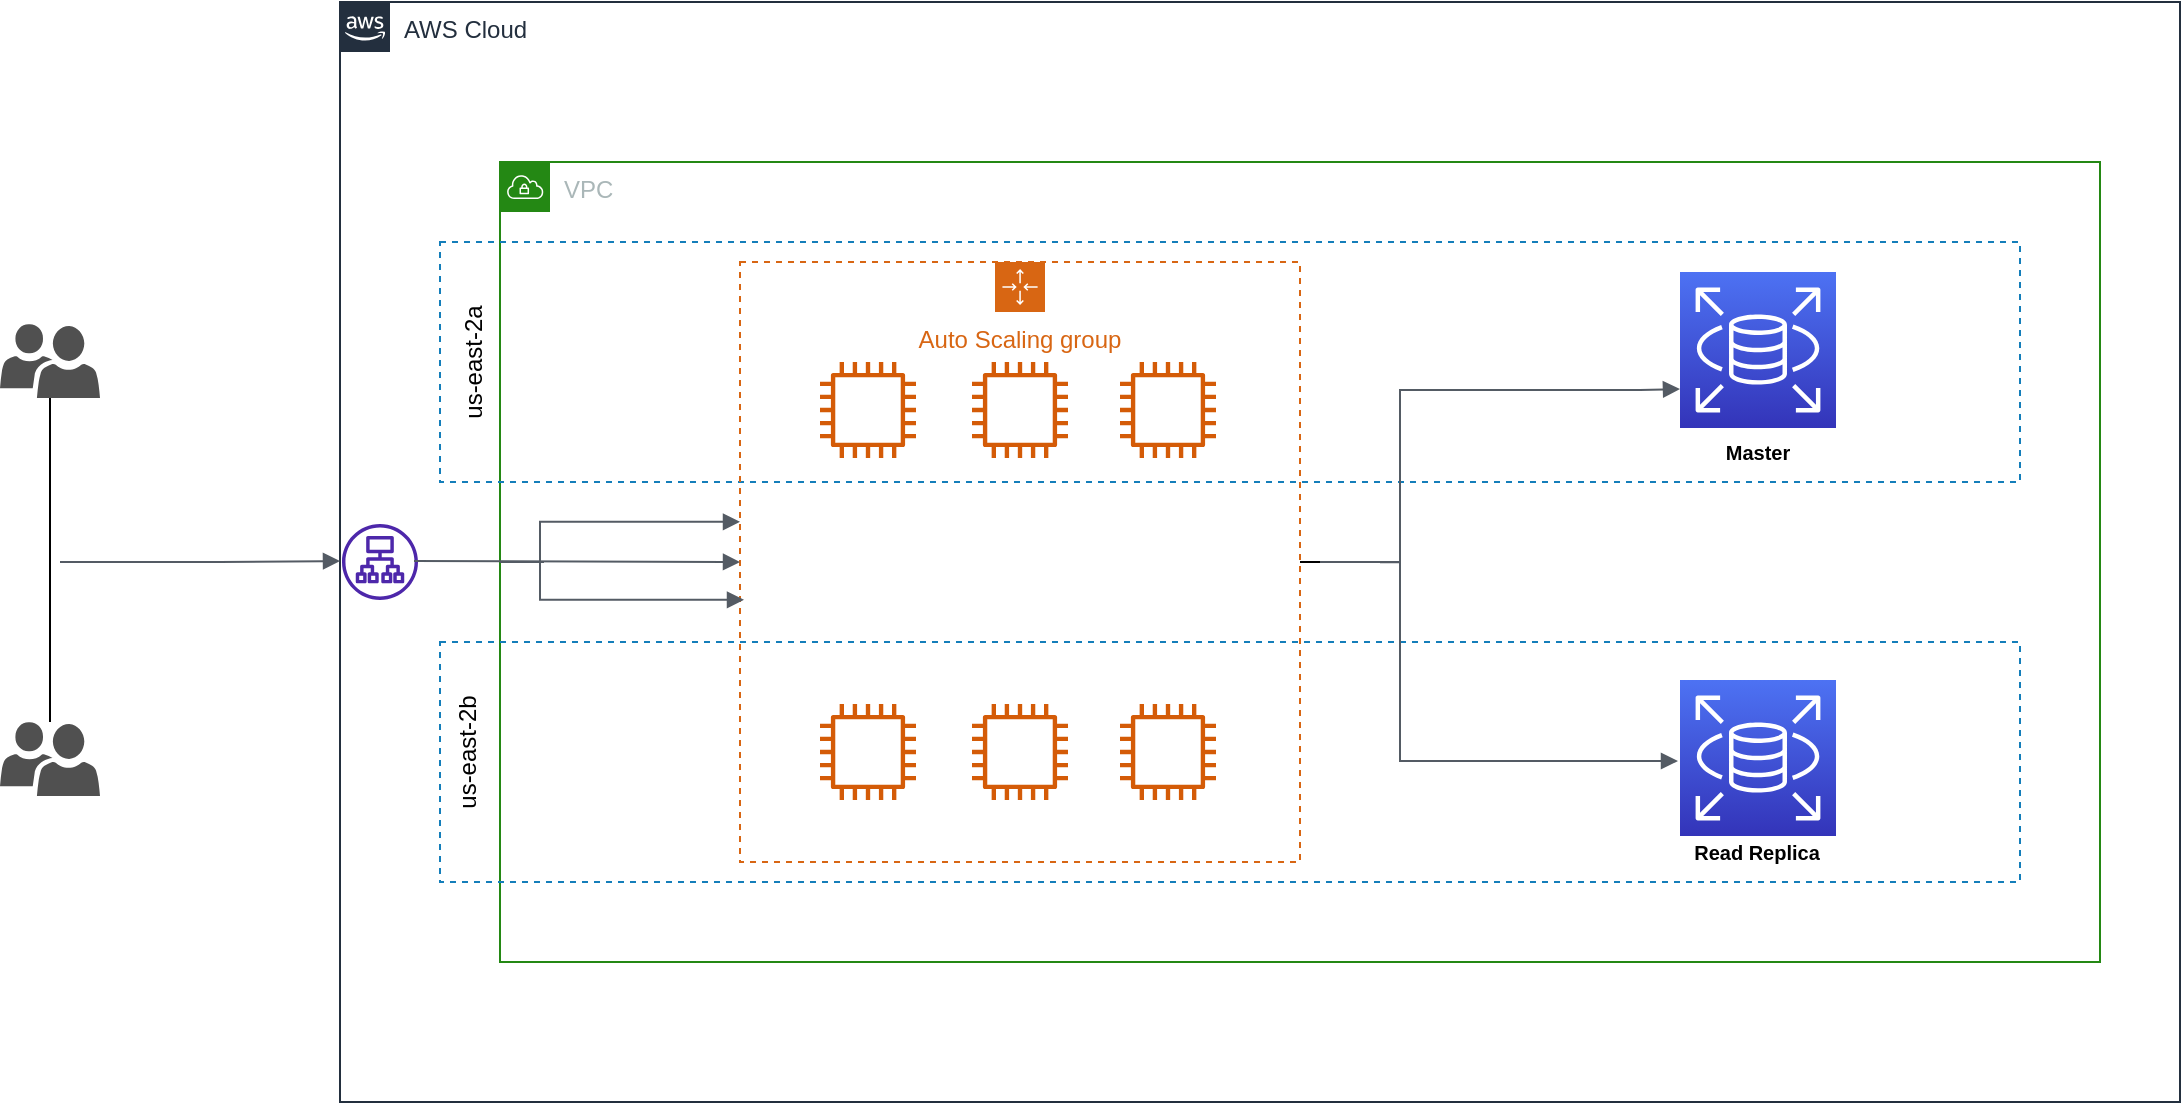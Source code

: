 <mxfile version="16.5.2" type="github">
  <diagram id="A64nWKHHeIHS6EwuJgOh" name="Page-1">
    <mxGraphModel dx="2272" dy="762" grid="1" gridSize="10" guides="1" tooltips="1" connect="1" arrows="1" fold="1" page="1" pageScale="1" pageWidth="850" pageHeight="1100" math="0" shadow="0">
      <root>
        <mxCell id="0" />
        <mxCell id="1" parent="0" />
        <mxCell id="QR1RpZ9JdszkffnDiXNk-1" value="AWS Cloud" style="points=[[0,0],[0.25,0],[0.5,0],[0.75,0],[1,0],[1,0.25],[1,0.5],[1,0.75],[1,1],[0.75,1],[0.5,1],[0.25,1],[0,1],[0,0.75],[0,0.5],[0,0.25]];outlineConnect=0;gradientColor=none;html=1;whiteSpace=wrap;fontSize=12;fontStyle=0;container=1;pointerEvents=0;collapsible=0;recursiveResize=0;shape=mxgraph.aws4.group;grIcon=mxgraph.aws4.group_aws_cloud_alt;strokeColor=#232F3E;fillColor=none;verticalAlign=top;align=left;spacingLeft=30;fontColor=#232F3E;dashed=0;" parent="1" vertex="1">
          <mxGeometry x="-80" y="80" width="920" height="550" as="geometry" />
        </mxCell>
        <mxCell id="QR1RpZ9JdszkffnDiXNk-7" value="" style="sketch=0;outlineConnect=0;fontColor=#232F3E;gradientColor=none;fillColor=#4D27AA;strokeColor=none;dashed=0;verticalLabelPosition=bottom;verticalAlign=top;align=center;html=1;fontSize=12;fontStyle=0;aspect=fixed;pointerEvents=1;shape=mxgraph.aws4.application_load_balancer;" parent="QR1RpZ9JdszkffnDiXNk-1" vertex="1">
          <mxGeometry x="1" y="261" width="38" height="38" as="geometry" />
        </mxCell>
        <mxCell id="QR1RpZ9JdszkffnDiXNk-2" value="VPC" style="points=[[0,0],[0.25,0],[0.5,0],[0.75,0],[1,0],[1,0.25],[1,0.5],[1,0.75],[1,1],[0.75,1],[0.5,1],[0.25,1],[0,1],[0,0.75],[0,0.5],[0,0.25]];outlineConnect=0;gradientColor=none;html=1;whiteSpace=wrap;fontSize=12;fontStyle=0;container=1;pointerEvents=0;collapsible=0;recursiveResize=0;shape=mxgraph.aws4.group;grIcon=mxgraph.aws4.group_vpc;strokeColor=#248814;fillColor=none;verticalAlign=top;align=left;spacingLeft=30;fontColor=#AAB7B8;dashed=0;" parent="1" vertex="1">
          <mxGeometry y="160" width="800" height="400" as="geometry" />
        </mxCell>
        <mxCell id="QR1RpZ9JdszkffnDiXNk-3" value="" style="fillColor=none;strokeColor=#147EBA;dashed=1;verticalAlign=top;fontStyle=0;fontColor=#147EBA;" parent="QR1RpZ9JdszkffnDiXNk-2" vertex="1">
          <mxGeometry x="-30" y="40" width="790" height="120" as="geometry" />
        </mxCell>
        <mxCell id="QR1RpZ9JdszkffnDiXNk-4" value="" style="fillColor=none;strokeColor=#147EBA;dashed=1;verticalAlign=top;fontStyle=0;fontColor=#147EBA;" parent="QR1RpZ9JdszkffnDiXNk-2" vertex="1">
          <mxGeometry x="-30" y="240" width="790" height="120" as="geometry" />
        </mxCell>
        <mxCell id="QR1RpZ9JdszkffnDiXNk-5" value="us-east-2a" style="text;html=1;strokeColor=none;fillColor=none;align=center;verticalAlign=middle;whiteSpace=wrap;rounded=0;rotation=-90;" parent="QR1RpZ9JdszkffnDiXNk-2" vertex="1">
          <mxGeometry x="-43" y="85" width="60" height="30" as="geometry" />
        </mxCell>
        <mxCell id="QR1RpZ9JdszkffnDiXNk-6" value="us-east-2b" style="text;html=1;strokeColor=none;fillColor=none;align=center;verticalAlign=middle;whiteSpace=wrap;rounded=0;rotation=-90;" parent="QR1RpZ9JdszkffnDiXNk-2" vertex="1">
          <mxGeometry x="-46" y="280" width="60" height="30" as="geometry" />
        </mxCell>
        <mxCell id="QR1RpZ9JdszkffnDiXNk-8" value="Auto Scaling group" style="points=[[0,0],[0.25,0],[0.5,0],[0.75,0],[1,0],[1,0.25],[1,0.5],[1,0.75],[1,1],[0.75,1],[0.5,1],[0.25,1],[0,1],[0,0.75],[0,0.5],[0,0.25]];outlineConnect=0;gradientColor=none;html=1;whiteSpace=wrap;fontSize=12;fontStyle=0;container=1;pointerEvents=0;collapsible=0;recursiveResize=0;shape=mxgraph.aws4.groupCenter;grIcon=mxgraph.aws4.group_auto_scaling_group;grStroke=1;strokeColor=#D86613;fillColor=none;verticalAlign=top;align=center;fontColor=#D86613;dashed=1;spacingTop=25;" parent="QR1RpZ9JdszkffnDiXNk-2" vertex="1">
          <mxGeometry x="120" y="50" width="280" height="300" as="geometry" />
        </mxCell>
        <mxCell id="QR1RpZ9JdszkffnDiXNk-10" value="" style="sketch=0;outlineConnect=0;fontColor=#232F3E;gradientColor=none;fillColor=#D45B07;strokeColor=none;dashed=0;verticalLabelPosition=bottom;verticalAlign=top;align=center;html=1;fontSize=12;fontStyle=0;aspect=fixed;pointerEvents=1;shape=mxgraph.aws4.instance2;" parent="QR1RpZ9JdszkffnDiXNk-8" vertex="1">
          <mxGeometry x="116" y="50" width="48" height="48" as="geometry" />
        </mxCell>
        <mxCell id="QR1RpZ9JdszkffnDiXNk-12" value="" style="sketch=0;outlineConnect=0;fontColor=#232F3E;gradientColor=none;fillColor=#D45B07;strokeColor=none;dashed=0;verticalLabelPosition=bottom;verticalAlign=top;align=center;html=1;fontSize=12;fontStyle=0;aspect=fixed;pointerEvents=1;shape=mxgraph.aws4.instance2;" parent="QR1RpZ9JdszkffnDiXNk-8" vertex="1">
          <mxGeometry x="40" y="221" width="48" height="48" as="geometry" />
        </mxCell>
        <mxCell id="QR1RpZ9JdszkffnDiXNk-13" value="" style="sketch=0;outlineConnect=0;fontColor=#232F3E;gradientColor=none;fillColor=#D45B07;strokeColor=none;dashed=0;verticalLabelPosition=bottom;verticalAlign=top;align=center;html=1;fontSize=12;fontStyle=0;aspect=fixed;pointerEvents=1;shape=mxgraph.aws4.instance2;" parent="QR1RpZ9JdszkffnDiXNk-8" vertex="1">
          <mxGeometry x="116" y="221" width="48" height="48" as="geometry" />
        </mxCell>
        <mxCell id="QR1RpZ9JdszkffnDiXNk-14" value="" style="sketch=0;outlineConnect=0;fontColor=#232F3E;gradientColor=none;fillColor=#D45B07;strokeColor=none;dashed=0;verticalLabelPosition=bottom;verticalAlign=top;align=center;html=1;fontSize=12;fontStyle=0;aspect=fixed;pointerEvents=1;shape=mxgraph.aws4.instance2;" parent="QR1RpZ9JdszkffnDiXNk-8" vertex="1">
          <mxGeometry x="190" y="221" width="48" height="48" as="geometry" />
        </mxCell>
        <mxCell id="QR1RpZ9JdszkffnDiXNk-9" value="" style="sketch=0;outlineConnect=0;fontColor=#232F3E;gradientColor=none;fillColor=#D45B07;strokeColor=none;dashed=0;verticalLabelPosition=bottom;verticalAlign=top;align=center;html=1;fontSize=12;fontStyle=0;aspect=fixed;pointerEvents=1;shape=mxgraph.aws4.instance2;" parent="QR1RpZ9JdszkffnDiXNk-2" vertex="1">
          <mxGeometry x="160" y="100" width="48" height="48" as="geometry" />
        </mxCell>
        <mxCell id="QR1RpZ9JdszkffnDiXNk-11" value="" style="sketch=0;outlineConnect=0;fontColor=#232F3E;gradientColor=none;fillColor=#D45B07;strokeColor=none;dashed=0;verticalLabelPosition=bottom;verticalAlign=top;align=center;html=1;fontSize=12;fontStyle=0;aspect=fixed;pointerEvents=1;shape=mxgraph.aws4.instance2;" parent="QR1RpZ9JdszkffnDiXNk-2" vertex="1">
          <mxGeometry x="310" y="100" width="48" height="48" as="geometry" />
        </mxCell>
        <mxCell id="QR1RpZ9JdszkffnDiXNk-17" value="" style="sketch=0;points=[[0,0,0],[0.25,0,0],[0.5,0,0],[0.75,0,0],[1,0,0],[0,1,0],[0.25,1,0],[0.5,1,0],[0.75,1,0],[1,1,0],[0,0.25,0],[0,0.5,0],[0,0.75,0],[1,0.25,0],[1,0.5,0],[1,0.75,0]];outlineConnect=0;fontColor=#232F3E;gradientColor=#4D72F3;gradientDirection=north;fillColor=#3334B9;strokeColor=#ffffff;dashed=0;verticalLabelPosition=bottom;verticalAlign=top;align=center;html=1;fontSize=12;fontStyle=0;aspect=fixed;shape=mxgraph.aws4.resourceIcon;resIcon=mxgraph.aws4.rds;" parent="QR1RpZ9JdszkffnDiXNk-2" vertex="1">
          <mxGeometry x="590" y="55" width="78" height="78" as="geometry" />
        </mxCell>
        <mxCell id="QR1RpZ9JdszkffnDiXNk-19" value="" style="sketch=0;points=[[0,0,0],[0.25,0,0],[0.5,0,0],[0.75,0,0],[1,0,0],[0,1,0],[0.25,1,0],[0.5,1,0],[0.75,1,0],[1,1,0],[0,0.25,0],[0,0.5,0],[0,0.75,0],[1,0.25,0],[1,0.5,0],[1,0.75,0]];outlineConnect=0;fontColor=#232F3E;gradientColor=#4D72F3;gradientDirection=north;fillColor=#3334B9;strokeColor=#ffffff;dashed=0;verticalLabelPosition=bottom;verticalAlign=top;align=center;html=1;fontSize=12;fontStyle=0;aspect=fixed;shape=mxgraph.aws4.resourceIcon;resIcon=mxgraph.aws4.rds;" parent="QR1RpZ9JdszkffnDiXNk-2" vertex="1">
          <mxGeometry x="590" y="259" width="78" height="78" as="geometry" />
        </mxCell>
        <mxCell id="QR1RpZ9JdszkffnDiXNk-20" value="&lt;b&gt;Master&lt;/b&gt;" style="text;html=1;strokeColor=none;fillColor=none;align=center;verticalAlign=middle;whiteSpace=wrap;rounded=0;fontSize=10;" parent="QR1RpZ9JdszkffnDiXNk-2" vertex="1">
          <mxGeometry x="599" y="130" width="60" height="30" as="geometry" />
        </mxCell>
        <mxCell id="QR1RpZ9JdszkffnDiXNk-22" value="Read Replica" style="text;html=1;strokeColor=none;fillColor=none;align=center;verticalAlign=middle;whiteSpace=wrap;rounded=0;fontSize=10;fontStyle=1" parent="QR1RpZ9JdszkffnDiXNk-2" vertex="1">
          <mxGeometry x="588" y="330" width="81" height="30" as="geometry" />
        </mxCell>
        <mxCell id="QR1RpZ9JdszkffnDiXNk-30" value="" style="edgeStyle=orthogonalEdgeStyle;html=1;endArrow=block;elbow=vertical;startArrow=none;endFill=1;strokeColor=#545B64;rounded=0;fontSize=10;entryX=0;entryY=0.5;entryDx=0;entryDy=0;" parent="QR1RpZ9JdszkffnDiXNk-2" target="QR1RpZ9JdszkffnDiXNk-8" edge="1">
          <mxGeometry width="100" relative="1" as="geometry">
            <mxPoint x="-43" y="199.5" as="sourcePoint" />
            <mxPoint x="57" y="199.5" as="targetPoint" />
          </mxGeometry>
        </mxCell>
        <mxCell id="QR1RpZ9JdszkffnDiXNk-38" value="" style="edgeStyle=orthogonalEdgeStyle;html=1;endArrow=block;elbow=vertical;startArrow=none;endFill=1;strokeColor=#545B64;rounded=0;fontSize=10;entryX=0;entryY=0.75;entryDx=0;entryDy=0;entryPerimeter=0;" parent="QR1RpZ9JdszkffnDiXNk-2" target="QR1RpZ9JdszkffnDiXNk-17" edge="1">
          <mxGeometry width="100" relative="1" as="geometry">
            <mxPoint x="440" y="200.1" as="sourcePoint" />
            <mxPoint x="570" y="120" as="targetPoint" />
            <Array as="points">
              <mxPoint x="450" y="200" />
              <mxPoint x="450" y="114" />
              <mxPoint x="570" y="114" />
            </Array>
          </mxGeometry>
        </mxCell>
        <mxCell id="QR1RpZ9JdszkffnDiXNk-23" value="" style="sketch=0;pointerEvents=1;shadow=0;dashed=0;html=1;strokeColor=none;labelPosition=center;verticalLabelPosition=bottom;verticalAlign=top;align=center;fillColor=#505050;shape=mxgraph.mscae.intune.user_group;fontSize=10;" parent="1" vertex="1">
          <mxGeometry x="-250" y="241" width="50" height="37" as="geometry" />
        </mxCell>
        <mxCell id="QR1RpZ9JdszkffnDiXNk-24" value="" style="sketch=0;pointerEvents=1;shadow=0;dashed=0;html=1;strokeColor=none;labelPosition=center;verticalLabelPosition=bottom;verticalAlign=top;align=center;fillColor=#505050;shape=mxgraph.mscae.intune.user_group;fontSize=10;" parent="1" vertex="1">
          <mxGeometry x="-250" y="440" width="50" height="37" as="geometry" />
        </mxCell>
        <mxCell id="QR1RpZ9JdszkffnDiXNk-26" value="" style="edgeStyle=orthogonalEdgeStyle;html=1;endArrow=block;elbow=vertical;startArrow=none;endFill=1;strokeColor=#545B64;rounded=0;fontSize=10;" parent="1" edge="1">
          <mxGeometry width="100" relative="1" as="geometry">
            <mxPoint x="-220" y="360" as="sourcePoint" />
            <mxPoint x="-80" y="359.5" as="targetPoint" />
            <Array as="points">
              <mxPoint x="-140" y="360" />
            </Array>
          </mxGeometry>
        </mxCell>
        <mxCell id="QR1RpZ9JdszkffnDiXNk-28" value="" style="endArrow=none;html=1;rounded=0;fontSize=10;entryX=0.5;entryY=1;entryDx=0;entryDy=0;entryPerimeter=0;" parent="1" target="QR1RpZ9JdszkffnDiXNk-23" edge="1">
          <mxGeometry width="50" height="50" relative="1" as="geometry">
            <mxPoint x="-225" y="360" as="sourcePoint" />
            <mxPoint x="-210" y="290" as="targetPoint" />
          </mxGeometry>
        </mxCell>
        <mxCell id="QR1RpZ9JdszkffnDiXNk-29" value="" style="endArrow=none;html=1;rounded=0;fontSize=10;exitX=0.5;exitY=0;exitDx=0;exitDy=0;exitPerimeter=0;" parent="1" source="QR1RpZ9JdszkffnDiXNk-24" edge="1">
          <mxGeometry width="50" height="50" relative="1" as="geometry">
            <mxPoint x="-230" y="430" as="sourcePoint" />
            <mxPoint x="-225" y="360" as="targetPoint" />
          </mxGeometry>
        </mxCell>
        <mxCell id="QR1RpZ9JdszkffnDiXNk-32" value="" style="edgeStyle=orthogonalEdgeStyle;html=1;endArrow=block;elbow=vertical;startArrow=none;endFill=1;strokeColor=#545B64;rounded=0;fontSize=10;entryX=0;entryY=0.433;entryDx=0;entryDy=0;entryPerimeter=0;" parent="1" target="QR1RpZ9JdszkffnDiXNk-8" edge="1">
          <mxGeometry width="100" relative="1" as="geometry">
            <mxPoint y="360" as="sourcePoint" />
            <mxPoint x="130" y="352" as="targetPoint" />
            <Array as="points">
              <mxPoint x="20" y="360" />
              <mxPoint x="20" y="340" />
            </Array>
          </mxGeometry>
        </mxCell>
        <mxCell id="QR1RpZ9JdszkffnDiXNk-33" value="" style="edgeStyle=orthogonalEdgeStyle;html=1;endArrow=block;elbow=vertical;startArrow=none;endFill=1;strokeColor=#545B64;rounded=0;fontSize=10;entryX=0;entryY=0.433;entryDx=0;entryDy=0;entryPerimeter=0;" parent="1" edge="1">
          <mxGeometry width="100" relative="1" as="geometry">
            <mxPoint x="22" y="360" as="sourcePoint" />
            <mxPoint x="122" y="378.9" as="targetPoint" />
            <Array as="points">
              <mxPoint x="20" y="360" />
              <mxPoint x="20" y="379" />
            </Array>
          </mxGeometry>
        </mxCell>
        <mxCell id="QR1RpZ9JdszkffnDiXNk-35" value="" style="endArrow=none;html=1;rounded=0;fontSize=10;" parent="1" source="QR1RpZ9JdszkffnDiXNk-8" edge="1">
          <mxGeometry width="50" height="50" relative="1" as="geometry">
            <mxPoint x="400" y="410" as="sourcePoint" />
            <mxPoint x="450" y="360" as="targetPoint" />
          </mxGeometry>
        </mxCell>
        <mxCell id="QR1RpZ9JdszkffnDiXNk-39" value="" style="edgeStyle=orthogonalEdgeStyle;html=1;endArrow=block;elbow=vertical;startArrow=none;endFill=1;strokeColor=#545B64;rounded=0;fontSize=10;entryX=0;entryY=0.75;entryDx=0;entryDy=0;entryPerimeter=0;" parent="1" edge="1">
          <mxGeometry width="100" relative="1" as="geometry">
            <mxPoint x="410" y="360" as="sourcePoint" />
            <mxPoint x="589" y="459.5" as="targetPoint" />
            <Array as="points">
              <mxPoint x="450" y="360" />
              <mxPoint x="450" y="460" />
            </Array>
          </mxGeometry>
        </mxCell>
      </root>
    </mxGraphModel>
  </diagram>
</mxfile>
